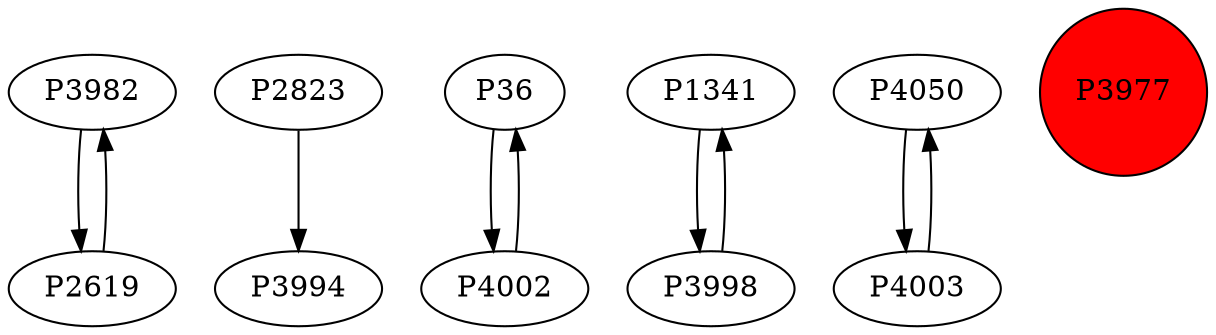digraph {
	P3982 -> P2619
	P2823 -> P3994
	P36 -> P4002
	P1341 -> P3998
	P4002 -> P36
	P4050 -> P4003
	P2619 -> P3982
	P4003 -> P4050
	P3998 -> P1341
	P3977 [shape=circle]
	P3977 [style=filled]
	P3977 [fillcolor=red]
}
